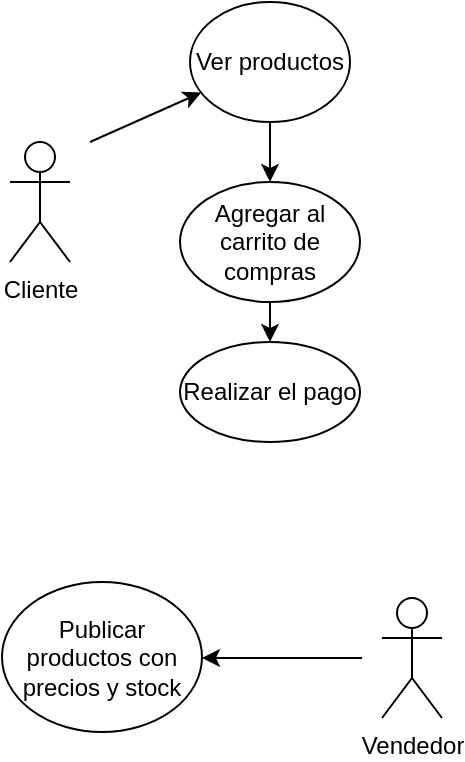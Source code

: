 <mxfile version="21.2.9" type="device">
  <diagram name="Página-1" id="tAT6q1Gu-IkLBjeDMVhO">
    <mxGraphModel dx="1327" dy="798" grid="1" gridSize="10" guides="1" tooltips="1" connect="1" arrows="1" fold="1" page="1" pageScale="1" pageWidth="291" pageHeight="413" math="0" shadow="0">
      <root>
        <mxCell id="0" />
        <mxCell id="1" parent="0" />
        <mxCell id="_f6GT98Pr7P9BPEgnkZO-1" value="Cliente" style="shape=umlActor;verticalLabelPosition=bottom;verticalAlign=top;html=1;" vertex="1" parent="1">
          <mxGeometry x="40" y="80" width="30" height="60" as="geometry" />
        </mxCell>
        <mxCell id="_f6GT98Pr7P9BPEgnkZO-4" value="Vendedor" style="shape=umlActor;verticalLabelPosition=bottom;verticalAlign=top;html=1;" vertex="1" parent="1">
          <mxGeometry x="226" y="308" width="30" height="60" as="geometry" />
        </mxCell>
        <mxCell id="_f6GT98Pr7P9BPEgnkZO-8" value="" style="endArrow=classic;html=1;rounded=0;" edge="1" parent="1">
          <mxGeometry width="50" height="50" relative="1" as="geometry">
            <mxPoint x="216" y="338" as="sourcePoint" />
            <mxPoint x="136" y="338" as="targetPoint" />
          </mxGeometry>
        </mxCell>
        <mxCell id="_f6GT98Pr7P9BPEgnkZO-9" value="Publicar productos con precios y stock" style="ellipse;whiteSpace=wrap;html=1;" vertex="1" parent="1">
          <mxGeometry x="36" y="300" width="100" height="75" as="geometry" />
        </mxCell>
        <mxCell id="_f6GT98Pr7P9BPEgnkZO-10" value="" style="endArrow=classic;html=1;rounded=0;" edge="1" parent="1" target="_f6GT98Pr7P9BPEgnkZO-11">
          <mxGeometry width="50" height="50" relative="1" as="geometry">
            <mxPoint x="80" y="80" as="sourcePoint" />
            <mxPoint x="140" y="40" as="targetPoint" />
          </mxGeometry>
        </mxCell>
        <mxCell id="_f6GT98Pr7P9BPEgnkZO-11" value="Ver productos" style="ellipse;whiteSpace=wrap;html=1;" vertex="1" parent="1">
          <mxGeometry x="130" y="10" width="80" height="60" as="geometry" />
        </mxCell>
        <mxCell id="_f6GT98Pr7P9BPEgnkZO-12" value="" style="endArrow=classic;html=1;rounded=0;exitX=0.5;exitY=1;exitDx=0;exitDy=0;" edge="1" parent="1" source="_f6GT98Pr7P9BPEgnkZO-11">
          <mxGeometry width="50" height="50" relative="1" as="geometry">
            <mxPoint x="90" y="90" as="sourcePoint" />
            <mxPoint x="170" y="100" as="targetPoint" />
          </mxGeometry>
        </mxCell>
        <mxCell id="_f6GT98Pr7P9BPEgnkZO-13" value="Agregar al carrito de compras" style="ellipse;whiteSpace=wrap;html=1;" vertex="1" parent="1">
          <mxGeometry x="125" y="100" width="90" height="60" as="geometry" />
        </mxCell>
        <mxCell id="_f6GT98Pr7P9BPEgnkZO-14" value="" style="endArrow=classic;html=1;rounded=0;exitX=0.5;exitY=1;exitDx=0;exitDy=0;" edge="1" parent="1" source="_f6GT98Pr7P9BPEgnkZO-13" target="_f6GT98Pr7P9BPEgnkZO-15">
          <mxGeometry width="50" height="50" relative="1" as="geometry">
            <mxPoint x="40" y="170" as="sourcePoint" />
            <mxPoint x="170" y="190" as="targetPoint" />
          </mxGeometry>
        </mxCell>
        <mxCell id="_f6GT98Pr7P9BPEgnkZO-15" value="Realizar el pago" style="ellipse;whiteSpace=wrap;html=1;" vertex="1" parent="1">
          <mxGeometry x="125" y="180" width="90" height="50" as="geometry" />
        </mxCell>
      </root>
    </mxGraphModel>
  </diagram>
</mxfile>
